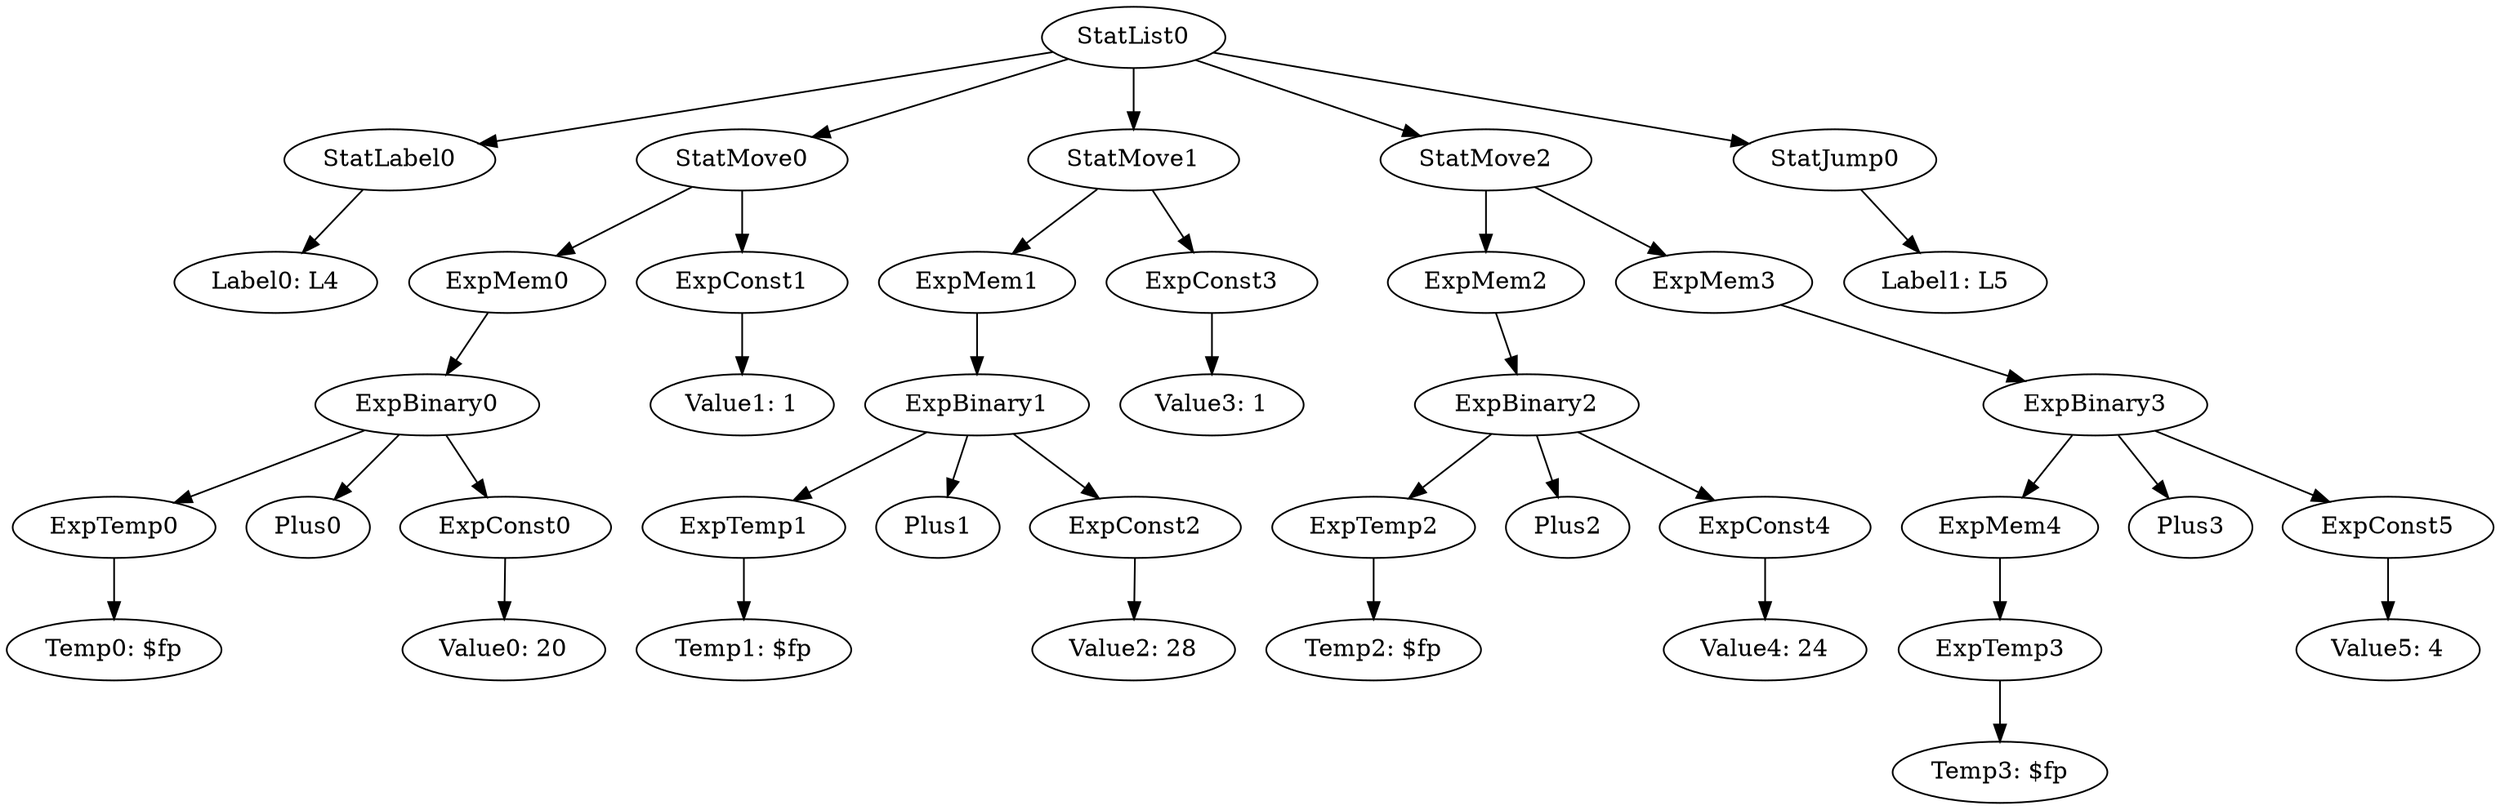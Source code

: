 digraph {
	ordering = out;
	ExpMem3 -> ExpBinary3;
	ExpTemp1 -> "Temp1: $fp";
	ExpBinary1 -> ExpTemp1;
	ExpBinary1 -> Plus1;
	ExpBinary1 -> ExpConst2;
	ExpMem0 -> ExpBinary0;
	ExpConst1 -> "Value1: 1";
	StatMove1 -> ExpMem1;
	StatMove1 -> ExpConst3;
	ExpConst0 -> "Value0: 20";
	ExpMem1 -> ExpBinary1;
	StatLabel0 -> "Label0: L4";
	StatList0 -> StatLabel0;
	StatList0 -> StatMove0;
	StatList0 -> StatMove1;
	StatList0 -> StatMove2;
	StatList0 -> StatJump0;
	ExpTemp0 -> "Temp0: $fp";
	StatJump0 -> "Label1: L5";
	ExpMem2 -> ExpBinary2;
	ExpConst5 -> "Value5: 4";
	ExpBinary3 -> ExpMem4;
	ExpBinary3 -> Plus3;
	ExpBinary3 -> ExpConst5;
	StatMove0 -> ExpMem0;
	StatMove0 -> ExpConst1;
	ExpConst2 -> "Value2: 28";
	ExpConst3 -> "Value3: 1";
	ExpTemp2 -> "Temp2: $fp";
	StatMove2 -> ExpMem2;
	StatMove2 -> ExpMem3;
	ExpBinary2 -> ExpTemp2;
	ExpBinary2 -> Plus2;
	ExpBinary2 -> ExpConst4;
	ExpConst4 -> "Value4: 24";
	ExpBinary0 -> ExpTemp0;
	ExpBinary0 -> Plus0;
	ExpBinary0 -> ExpConst0;
	ExpMem4 -> ExpTemp3;
	ExpTemp3 -> "Temp3: $fp";
}

